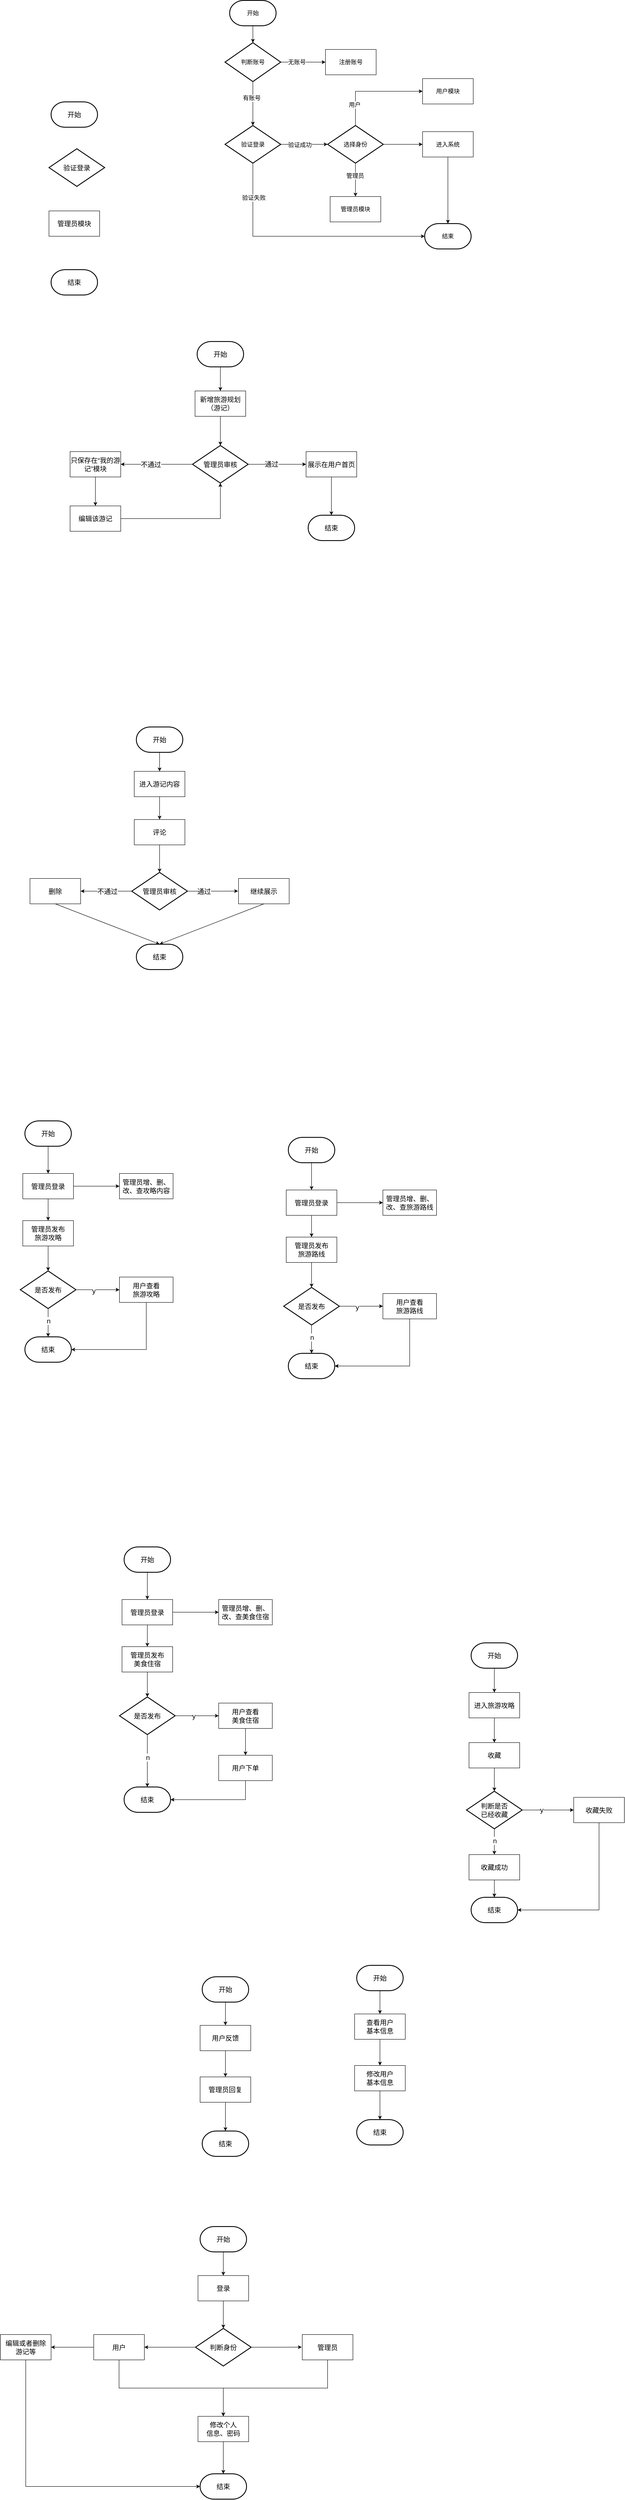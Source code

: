 <mxfile version="27.1.3">
  <diagram name="第 1 页" id="PrT7BkHWXvni8LmB-1uj">
    <mxGraphModel dx="1626" dy="671" grid="0" gridSize="10" guides="1" tooltips="1" connect="1" arrows="1" fold="1" page="0" pageScale="1" pageWidth="827" pageHeight="1169" math="0" shadow="0">
      <root>
        <mxCell id="0" />
        <mxCell id="1" parent="0" />
        <mxCell id="QJyIlnnYZrCKeBmYz0C4-7" value="" style="edgeStyle=orthogonalEdgeStyle;rounded=0;orthogonalLoop=1;jettySize=auto;html=1;" edge="1" parent="1" source="QJyIlnnYZrCKeBmYz0C4-4" target="QJyIlnnYZrCKeBmYz0C4-5">
          <mxGeometry relative="1" as="geometry" />
        </mxCell>
        <mxCell id="QJyIlnnYZrCKeBmYz0C4-4" value="&lt;font style=&quot;font-size: 14px;&quot;&gt;开始&lt;/font&gt;" style="strokeWidth=2;html=1;shape=mxgraph.flowchart.terminator;whiteSpace=wrap;" vertex="1" parent="1">
          <mxGeometry x="182" y="57" width="110" height="60" as="geometry" />
        </mxCell>
        <mxCell id="QJyIlnnYZrCKeBmYz0C4-8" value="" style="edgeStyle=orthogonalEdgeStyle;rounded=0;orthogonalLoop=1;jettySize=auto;html=1;" edge="1" parent="1" source="QJyIlnnYZrCKeBmYz0C4-5" target="QJyIlnnYZrCKeBmYz0C4-6">
          <mxGeometry relative="1" as="geometry" />
        </mxCell>
        <mxCell id="QJyIlnnYZrCKeBmYz0C4-30" value="&lt;font style=&quot;font-size: 14px;&quot;&gt;有账号&lt;/font&gt;" style="edgeLabel;html=1;align=center;verticalAlign=middle;resizable=0;points=[];" vertex="1" connectable="0" parent="QJyIlnnYZrCKeBmYz0C4-8">
          <mxGeometry x="-0.254" y="-3" relative="1" as="geometry">
            <mxPoint as="offset" />
          </mxGeometry>
        </mxCell>
        <mxCell id="QJyIlnnYZrCKeBmYz0C4-11" value="" style="edgeStyle=orthogonalEdgeStyle;rounded=0;orthogonalLoop=1;jettySize=auto;html=1;" edge="1" parent="1" source="QJyIlnnYZrCKeBmYz0C4-5" target="QJyIlnnYZrCKeBmYz0C4-10">
          <mxGeometry relative="1" as="geometry" />
        </mxCell>
        <mxCell id="QJyIlnnYZrCKeBmYz0C4-12" value="&lt;font style=&quot;font-size: 14px;&quot;&gt;无账号&lt;/font&gt;" style="edgeLabel;html=1;align=center;verticalAlign=middle;resizable=0;points=[];" vertex="1" connectable="0" parent="QJyIlnnYZrCKeBmYz0C4-11">
          <mxGeometry x="-0.286" relative="1" as="geometry">
            <mxPoint as="offset" />
          </mxGeometry>
        </mxCell>
        <mxCell id="QJyIlnnYZrCKeBmYz0C4-5" value="&lt;font style=&quot;font-size: 14px;&quot;&gt;判断账号&lt;/font&gt;" style="strokeWidth=2;html=1;shape=mxgraph.flowchart.decision;whiteSpace=wrap;" vertex="1" parent="1">
          <mxGeometry x="171" y="157" width="132" height="92" as="geometry" />
        </mxCell>
        <mxCell id="QJyIlnnYZrCKeBmYz0C4-14" value="" style="edgeStyle=orthogonalEdgeStyle;rounded=0;orthogonalLoop=1;jettySize=auto;html=1;" edge="1" parent="1" source="QJyIlnnYZrCKeBmYz0C4-6" target="QJyIlnnYZrCKeBmYz0C4-13">
          <mxGeometry relative="1" as="geometry" />
        </mxCell>
        <mxCell id="QJyIlnnYZrCKeBmYz0C4-25" value="&lt;font style=&quot;font-size: 14px;&quot;&gt;验证成功&lt;/font&gt;" style="edgeLabel;html=1;align=center;verticalAlign=middle;resizable=0;points=[];" vertex="1" connectable="0" parent="QJyIlnnYZrCKeBmYz0C4-14">
          <mxGeometry x="-0.196" y="-1" relative="1" as="geometry">
            <mxPoint as="offset" />
          </mxGeometry>
        </mxCell>
        <mxCell id="QJyIlnnYZrCKeBmYz0C4-6" value="&lt;span style=&quot;font-size: 14px;&quot;&gt;验证登录&lt;/span&gt;" style="strokeWidth=2;html=1;shape=mxgraph.flowchart.decision;whiteSpace=wrap;" vertex="1" parent="1">
          <mxGeometry x="171" y="353" width="132" height="89" as="geometry" />
        </mxCell>
        <mxCell id="QJyIlnnYZrCKeBmYz0C4-10" value="&lt;font style=&quot;font-size: 14px;&quot;&gt;注册账号&lt;/font&gt;" style="rounded=0;whiteSpace=wrap;html=1;" vertex="1" parent="1">
          <mxGeometry x="409" y="173" width="120" height="60" as="geometry" />
        </mxCell>
        <mxCell id="QJyIlnnYZrCKeBmYz0C4-18" value="" style="edgeStyle=orthogonalEdgeStyle;rounded=0;orthogonalLoop=1;jettySize=auto;html=1;" edge="1" parent="1" source="QJyIlnnYZrCKeBmYz0C4-13" target="QJyIlnnYZrCKeBmYz0C4-17">
          <mxGeometry relative="1" as="geometry" />
        </mxCell>
        <mxCell id="QJyIlnnYZrCKeBmYz0C4-29" value="&lt;font style=&quot;font-size: 14px;&quot;&gt;管理员&lt;/font&gt;" style="edgeLabel;html=1;align=center;verticalAlign=middle;resizable=0;points=[];" vertex="1" connectable="0" parent="QJyIlnnYZrCKeBmYz0C4-18">
          <mxGeometry x="-0.256" y="-1" relative="1" as="geometry">
            <mxPoint as="offset" />
          </mxGeometry>
        </mxCell>
        <mxCell id="QJyIlnnYZrCKeBmYz0C4-19" value="" style="edgeStyle=orthogonalEdgeStyle;rounded=0;orthogonalLoop=1;jettySize=auto;html=1;" edge="1" parent="1" source="QJyIlnnYZrCKeBmYz0C4-13" target="QJyIlnnYZrCKeBmYz0C4-16">
          <mxGeometry relative="1" as="geometry" />
        </mxCell>
        <mxCell id="QJyIlnnYZrCKeBmYz0C4-27" style="edgeStyle=orthogonalEdgeStyle;rounded=0;orthogonalLoop=1;jettySize=auto;html=1;exitX=0.5;exitY=0;exitDx=0;exitDy=0;exitPerimeter=0;entryX=0;entryY=0.5;entryDx=0;entryDy=0;" edge="1" parent="1" source="QJyIlnnYZrCKeBmYz0C4-13" target="QJyIlnnYZrCKeBmYz0C4-15">
          <mxGeometry relative="1" as="geometry" />
        </mxCell>
        <mxCell id="QJyIlnnYZrCKeBmYz0C4-28" value="&lt;font style=&quot;font-size: 14px;&quot;&gt;用户&lt;/font&gt;" style="edgeLabel;html=1;align=center;verticalAlign=middle;resizable=0;points=[];" vertex="1" connectable="0" parent="QJyIlnnYZrCKeBmYz0C4-27">
          <mxGeometry x="-0.59" y="2" relative="1" as="geometry">
            <mxPoint as="offset" />
          </mxGeometry>
        </mxCell>
        <mxCell id="QJyIlnnYZrCKeBmYz0C4-13" value="&lt;span style=&quot;font-size: 14px;&quot;&gt;选择身份&lt;/span&gt;" style="strokeWidth=2;html=1;shape=mxgraph.flowchart.decision;whiteSpace=wrap;" vertex="1" parent="1">
          <mxGeometry x="414" y="353" width="132" height="89" as="geometry" />
        </mxCell>
        <mxCell id="QJyIlnnYZrCKeBmYz0C4-15" value="&lt;font style=&quot;font-size: 14px;&quot;&gt;用户模块&lt;/font&gt;" style="rounded=0;whiteSpace=wrap;html=1;" vertex="1" parent="1">
          <mxGeometry x="639" y="242" width="120" height="60" as="geometry" />
        </mxCell>
        <mxCell id="QJyIlnnYZrCKeBmYz0C4-21" value="" style="edgeStyle=orthogonalEdgeStyle;rounded=0;orthogonalLoop=1;jettySize=auto;html=1;" edge="1" parent="1" source="QJyIlnnYZrCKeBmYz0C4-16" target="QJyIlnnYZrCKeBmYz0C4-20">
          <mxGeometry relative="1" as="geometry" />
        </mxCell>
        <mxCell id="QJyIlnnYZrCKeBmYz0C4-16" value="&lt;font style=&quot;font-size: 14px;&quot;&gt;进入系统&lt;/font&gt;" style="rounded=0;whiteSpace=wrap;html=1;" vertex="1" parent="1">
          <mxGeometry x="639" y="367.5" width="120" height="60" as="geometry" />
        </mxCell>
        <mxCell id="QJyIlnnYZrCKeBmYz0C4-17" value="&lt;font style=&quot;font-size: 14px;&quot;&gt;管理员模块&lt;/font&gt;" style="rounded=0;whiteSpace=wrap;html=1;" vertex="1" parent="1">
          <mxGeometry x="420" y="521" width="120" height="60" as="geometry" />
        </mxCell>
        <mxCell id="QJyIlnnYZrCKeBmYz0C4-20" value="&lt;font style=&quot;font-size: 14px;&quot;&gt;结束&lt;/font&gt;" style="strokeWidth=2;html=1;shape=mxgraph.flowchart.terminator;whiteSpace=wrap;" vertex="1" parent="1">
          <mxGeometry x="644" y="585" width="110" height="60" as="geometry" />
        </mxCell>
        <mxCell id="QJyIlnnYZrCKeBmYz0C4-23" style="edgeStyle=orthogonalEdgeStyle;rounded=0;orthogonalLoop=1;jettySize=auto;html=1;exitX=0.5;exitY=1;exitDx=0;exitDy=0;exitPerimeter=0;entryX=0;entryY=0.5;entryDx=0;entryDy=0;entryPerimeter=0;" edge="1" parent="1" source="QJyIlnnYZrCKeBmYz0C4-6" target="QJyIlnnYZrCKeBmYz0C4-20">
          <mxGeometry relative="1" as="geometry" />
        </mxCell>
        <mxCell id="QJyIlnnYZrCKeBmYz0C4-26" value="&lt;font style=&quot;font-size: 14px;&quot;&gt;验证失败&lt;/font&gt;" style="edgeLabel;html=1;align=center;verticalAlign=middle;resizable=0;points=[];" vertex="1" connectable="0" parent="QJyIlnnYZrCKeBmYz0C4-23">
          <mxGeometry x="-0.717" y="2" relative="1" as="geometry">
            <mxPoint as="offset" />
          </mxGeometry>
        </mxCell>
        <mxCell id="QJyIlnnYZrCKeBmYz0C4-31" value="&lt;font style=&quot;font-size: 16px;&quot;&gt;开始&lt;/font&gt;" style="strokeWidth=2;html=1;shape=mxgraph.flowchart.terminator;whiteSpace=wrap;" vertex="1" parent="1">
          <mxGeometry x="-241" y="297" width="110" height="60" as="geometry" />
        </mxCell>
        <mxCell id="QJyIlnnYZrCKeBmYz0C4-32" value="&lt;font style=&quot;font-size: 16px;&quot;&gt;验证登录&lt;/font&gt;" style="strokeWidth=2;html=1;shape=mxgraph.flowchart.decision;whiteSpace=wrap;" vertex="1" parent="1">
          <mxGeometry x="-246" y="408" width="132" height="89" as="geometry" />
        </mxCell>
        <mxCell id="QJyIlnnYZrCKeBmYz0C4-33" value="&lt;font style=&quot;font-size: 16px;&quot;&gt;管理员模块&lt;/font&gt;" style="rounded=0;whiteSpace=wrap;html=1;" vertex="1" parent="1">
          <mxGeometry x="-246" y="555" width="120" height="60" as="geometry" />
        </mxCell>
        <mxCell id="QJyIlnnYZrCKeBmYz0C4-34" value="&lt;font style=&quot;font-size: 16px;&quot;&gt;结束&lt;/font&gt;" style="strokeWidth=2;html=1;shape=mxgraph.flowchart.terminator;whiteSpace=wrap;" vertex="1" parent="1">
          <mxGeometry x="-241" y="694" width="110" height="60" as="geometry" />
        </mxCell>
        <mxCell id="QJyIlnnYZrCKeBmYz0C4-40" value="" style="edgeStyle=orthogonalEdgeStyle;rounded=0;orthogonalLoop=1;jettySize=auto;html=1;" edge="1" parent="1" source="QJyIlnnYZrCKeBmYz0C4-35" target="QJyIlnnYZrCKeBmYz0C4-36">
          <mxGeometry relative="1" as="geometry" />
        </mxCell>
        <mxCell id="QJyIlnnYZrCKeBmYz0C4-35" value="&lt;font style=&quot;font-size: 16px;&quot;&gt;开始&lt;/font&gt;" style="strokeWidth=2;html=1;shape=mxgraph.flowchart.terminator;whiteSpace=wrap;" vertex="1" parent="1">
          <mxGeometry x="105" y="864" width="110" height="60" as="geometry" />
        </mxCell>
        <mxCell id="QJyIlnnYZrCKeBmYz0C4-41" value="" style="edgeStyle=orthogonalEdgeStyle;rounded=0;orthogonalLoop=1;jettySize=auto;html=1;" edge="1" parent="1" source="QJyIlnnYZrCKeBmYz0C4-36" target="QJyIlnnYZrCKeBmYz0C4-37">
          <mxGeometry relative="1" as="geometry" />
        </mxCell>
        <mxCell id="QJyIlnnYZrCKeBmYz0C4-36" value="&lt;font style=&quot;font-size: 16px;&quot;&gt;新增旅游规划&lt;/font&gt;&lt;div&gt;&lt;font style=&quot;font-size: 16px;&quot;&gt;（游记）&lt;/font&gt;&lt;/div&gt;" style="rounded=0;whiteSpace=wrap;html=1;" vertex="1" parent="1">
          <mxGeometry x="100" y="981" width="120" height="60" as="geometry" />
        </mxCell>
        <mxCell id="QJyIlnnYZrCKeBmYz0C4-42" style="edgeStyle=orthogonalEdgeStyle;rounded=0;orthogonalLoop=1;jettySize=auto;html=1;exitX=1;exitY=0.5;exitDx=0;exitDy=0;exitPerimeter=0;entryX=0;entryY=0.5;entryDx=0;entryDy=0;" edge="1" parent="1" source="QJyIlnnYZrCKeBmYz0C4-37" target="QJyIlnnYZrCKeBmYz0C4-39">
          <mxGeometry relative="1" as="geometry" />
        </mxCell>
        <mxCell id="QJyIlnnYZrCKeBmYz0C4-46" value="&lt;font style=&quot;font-size: 16px;&quot;&gt;通过&lt;/font&gt;" style="edgeLabel;html=1;align=center;verticalAlign=middle;resizable=0;points=[];" vertex="1" connectable="0" parent="QJyIlnnYZrCKeBmYz0C4-42">
          <mxGeometry x="-0.358" y="2" relative="1" as="geometry">
            <mxPoint x="11" y="1" as="offset" />
          </mxGeometry>
        </mxCell>
        <mxCell id="QJyIlnnYZrCKeBmYz0C4-43" style="edgeStyle=orthogonalEdgeStyle;rounded=0;orthogonalLoop=1;jettySize=auto;html=1;exitX=0;exitY=0.5;exitDx=0;exitDy=0;exitPerimeter=0;entryX=1;entryY=0.5;entryDx=0;entryDy=0;" edge="1" parent="1" source="QJyIlnnYZrCKeBmYz0C4-37" target="QJyIlnnYZrCKeBmYz0C4-38">
          <mxGeometry relative="1" as="geometry" />
        </mxCell>
        <mxCell id="QJyIlnnYZrCKeBmYz0C4-45" value="&lt;font style=&quot;font-size: 16px;&quot;&gt;不通过&lt;/font&gt;" style="edgeLabel;html=1;align=center;verticalAlign=middle;resizable=0;points=[];" vertex="1" connectable="0" parent="QJyIlnnYZrCKeBmYz0C4-43">
          <mxGeometry x="0.168" relative="1" as="geometry">
            <mxPoint as="offset" />
          </mxGeometry>
        </mxCell>
        <mxCell id="QJyIlnnYZrCKeBmYz0C4-37" value="&lt;font style=&quot;font-size: 16px;&quot;&gt;管理员审核&lt;/font&gt;" style="strokeWidth=2;html=1;shape=mxgraph.flowchart.decision;whiteSpace=wrap;" vertex="1" parent="1">
          <mxGeometry x="94" y="1110" width="132" height="89" as="geometry" />
        </mxCell>
        <mxCell id="QJyIlnnYZrCKeBmYz0C4-48" value="" style="edgeStyle=orthogonalEdgeStyle;rounded=0;orthogonalLoop=1;jettySize=auto;html=1;" edge="1" parent="1" source="QJyIlnnYZrCKeBmYz0C4-38" target="QJyIlnnYZrCKeBmYz0C4-47">
          <mxGeometry relative="1" as="geometry" />
        </mxCell>
        <mxCell id="QJyIlnnYZrCKeBmYz0C4-38" value="&lt;font style=&quot;font-size: 16px;&quot;&gt;只保存在“我的游记”模块&lt;/font&gt;" style="rounded=0;whiteSpace=wrap;html=1;" vertex="1" parent="1">
          <mxGeometry x="-196" y="1124.5" width="120" height="60" as="geometry" />
        </mxCell>
        <mxCell id="QJyIlnnYZrCKeBmYz0C4-50" value="" style="edgeStyle=orthogonalEdgeStyle;rounded=0;orthogonalLoop=1;jettySize=auto;html=1;" edge="1" parent="1" source="QJyIlnnYZrCKeBmYz0C4-39" target="QJyIlnnYZrCKeBmYz0C4-49">
          <mxGeometry relative="1" as="geometry" />
        </mxCell>
        <mxCell id="QJyIlnnYZrCKeBmYz0C4-39" value="&lt;font style=&quot;font-size: 16px; font-weight: normal;&quot;&gt;展示在用户首页&lt;/font&gt;" style="rounded=0;whiteSpace=wrap;html=1;fontStyle=1" vertex="1" parent="1">
          <mxGeometry x="363" y="1124.5" width="120" height="60" as="geometry" />
        </mxCell>
        <mxCell id="QJyIlnnYZrCKeBmYz0C4-47" value="&lt;font style=&quot;font-size: 16px;&quot;&gt;编辑该游记&lt;/font&gt;" style="rounded=0;whiteSpace=wrap;html=1;" vertex="1" parent="1">
          <mxGeometry x="-196" y="1253" width="120" height="60" as="geometry" />
        </mxCell>
        <mxCell id="QJyIlnnYZrCKeBmYz0C4-49" value="&lt;font style=&quot;font-size: 16px;&quot;&gt;结束&lt;/font&gt;" style="strokeWidth=2;html=1;shape=mxgraph.flowchart.terminator;whiteSpace=wrap;" vertex="1" parent="1">
          <mxGeometry x="368" y="1275" width="110" height="60" as="geometry" />
        </mxCell>
        <mxCell id="QJyIlnnYZrCKeBmYz0C4-51" style="edgeStyle=orthogonalEdgeStyle;rounded=0;orthogonalLoop=1;jettySize=auto;html=1;exitX=1;exitY=0.5;exitDx=0;exitDy=0;entryX=0.5;entryY=1;entryDx=0;entryDy=0;entryPerimeter=0;" edge="1" parent="1" source="QJyIlnnYZrCKeBmYz0C4-47" target="QJyIlnnYZrCKeBmYz0C4-37">
          <mxGeometry relative="1" as="geometry" />
        </mxCell>
        <mxCell id="QJyIlnnYZrCKeBmYz0C4-58" value="" style="edgeStyle=orthogonalEdgeStyle;rounded=0;orthogonalLoop=1;jettySize=auto;html=1;" edge="1" parent="1" source="QJyIlnnYZrCKeBmYz0C4-52" target="QJyIlnnYZrCKeBmYz0C4-54">
          <mxGeometry relative="1" as="geometry" />
        </mxCell>
        <mxCell id="QJyIlnnYZrCKeBmYz0C4-52" value="&lt;font style=&quot;font-size: 16px;&quot;&gt;开始&lt;/font&gt;" style="strokeWidth=2;html=1;shape=mxgraph.flowchart.terminator;whiteSpace=wrap;" vertex="1" parent="1">
          <mxGeometry x="-39" y="1776" width="110" height="60" as="geometry" />
        </mxCell>
        <mxCell id="QJyIlnnYZrCKeBmYz0C4-61" style="edgeStyle=orthogonalEdgeStyle;rounded=0;orthogonalLoop=1;jettySize=auto;html=1;exitX=0;exitY=0.5;exitDx=0;exitDy=0;exitPerimeter=0;entryX=1;entryY=0.5;entryDx=0;entryDy=0;" edge="1" parent="1" source="QJyIlnnYZrCKeBmYz0C4-53" target="QJyIlnnYZrCKeBmYz0C4-60">
          <mxGeometry relative="1" as="geometry">
            <mxPoint x="-174.706" y="2164.294" as="targetPoint" />
          </mxGeometry>
        </mxCell>
        <mxCell id="QJyIlnnYZrCKeBmYz0C4-65" value="&lt;font style=&quot;font-size: 16px;&quot;&gt;不通过&lt;/font&gt;" style="edgeLabel;html=1;align=center;verticalAlign=middle;resizable=0;points=[];" vertex="1" connectable="0" parent="QJyIlnnYZrCKeBmYz0C4-61">
          <mxGeometry x="0.202" relative="1" as="geometry">
            <mxPoint x="14" as="offset" />
          </mxGeometry>
        </mxCell>
        <mxCell id="QJyIlnnYZrCKeBmYz0C4-64" style="edgeStyle=orthogonalEdgeStyle;rounded=0;orthogonalLoop=1;jettySize=auto;html=1;exitX=1;exitY=0.5;exitDx=0;exitDy=0;exitPerimeter=0;" edge="1" parent="1" source="QJyIlnnYZrCKeBmYz0C4-53">
          <mxGeometry relative="1" as="geometry">
            <mxPoint x="201.765" y="2164.294" as="targetPoint" />
          </mxGeometry>
        </mxCell>
        <mxCell id="QJyIlnnYZrCKeBmYz0C4-66" value="&lt;font style=&quot;font-size: 16px;&quot;&gt;通过&lt;/font&gt;" style="edgeLabel;html=1;align=center;verticalAlign=middle;resizable=0;points=[];" vertex="1" connectable="0" parent="QJyIlnnYZrCKeBmYz0C4-64">
          <mxGeometry x="-0.353" relative="1" as="geometry">
            <mxPoint as="offset" />
          </mxGeometry>
        </mxCell>
        <mxCell id="QJyIlnnYZrCKeBmYz0C4-53" value="&lt;font style=&quot;font-size: 16px;&quot;&gt;管理员审核&lt;/font&gt;" style="strokeWidth=2;html=1;shape=mxgraph.flowchart.decision;whiteSpace=wrap;" vertex="1" parent="1">
          <mxGeometry x="-50" y="2120" width="132" height="89" as="geometry" />
        </mxCell>
        <mxCell id="QJyIlnnYZrCKeBmYz0C4-57" value="" style="edgeStyle=orthogonalEdgeStyle;rounded=0;orthogonalLoop=1;jettySize=auto;html=1;" edge="1" parent="1" source="QJyIlnnYZrCKeBmYz0C4-54" target="QJyIlnnYZrCKeBmYz0C4-56">
          <mxGeometry relative="1" as="geometry" />
        </mxCell>
        <mxCell id="QJyIlnnYZrCKeBmYz0C4-54" value="&lt;font style=&quot;font-size: 16px;&quot;&gt;进入游记内容&lt;/font&gt;" style="rounded=0;whiteSpace=wrap;html=1;" vertex="1" parent="1">
          <mxGeometry x="-44" y="1881" width="120" height="60" as="geometry" />
        </mxCell>
        <mxCell id="QJyIlnnYZrCKeBmYz0C4-55" value="&lt;font style=&quot;font-size: 16px;&quot;&gt;结束&lt;/font&gt;" style="strokeWidth=2;html=1;shape=mxgraph.flowchart.terminator;whiteSpace=wrap;" vertex="1" parent="1">
          <mxGeometry x="-39" y="2290" width="110" height="60" as="geometry" />
        </mxCell>
        <mxCell id="QJyIlnnYZrCKeBmYz0C4-59" value="" style="edgeStyle=orthogonalEdgeStyle;rounded=0;orthogonalLoop=1;jettySize=auto;html=1;" edge="1" parent="1" source="QJyIlnnYZrCKeBmYz0C4-56" target="QJyIlnnYZrCKeBmYz0C4-53">
          <mxGeometry relative="1" as="geometry" />
        </mxCell>
        <mxCell id="QJyIlnnYZrCKeBmYz0C4-56" value="&lt;font style=&quot;font-size: 16px;&quot;&gt;评论&lt;/font&gt;" style="whiteSpace=wrap;html=1;rounded=0;" vertex="1" parent="1">
          <mxGeometry x="-44" y="1995" width="120" height="60" as="geometry" />
        </mxCell>
        <mxCell id="QJyIlnnYZrCKeBmYz0C4-60" value="&lt;font style=&quot;font-size: 16px;&quot;&gt;删除&lt;/font&gt;" style="whiteSpace=wrap;html=1;rounded=0;" vertex="1" parent="1">
          <mxGeometry x="-291" y="2134.5" width="120" height="60" as="geometry" />
        </mxCell>
        <mxCell id="QJyIlnnYZrCKeBmYz0C4-63" value="&lt;span style=&quot;font-size: 16px;&quot;&gt;继续展示&lt;/span&gt;" style="whiteSpace=wrap;html=1;rounded=0;" vertex="1" parent="1">
          <mxGeometry x="203" y="2134.5" width="120" height="60" as="geometry" />
        </mxCell>
        <mxCell id="QJyIlnnYZrCKeBmYz0C4-76" style="rounded=0;orthogonalLoop=1;jettySize=auto;html=1;exitX=0.5;exitY=1;exitDx=0;exitDy=0;entryX=0.5;entryY=0;entryDx=0;entryDy=0;entryPerimeter=0;" edge="1" parent="1" source="QJyIlnnYZrCKeBmYz0C4-63" target="QJyIlnnYZrCKeBmYz0C4-55">
          <mxGeometry relative="1" as="geometry" />
        </mxCell>
        <mxCell id="QJyIlnnYZrCKeBmYz0C4-77" style="rounded=0;orthogonalLoop=1;jettySize=auto;html=1;exitX=0.5;exitY=1;exitDx=0;exitDy=0;entryX=0.5;entryY=0;entryDx=0;entryDy=0;entryPerimeter=0;" edge="1" parent="1" source="QJyIlnnYZrCKeBmYz0C4-60" target="QJyIlnnYZrCKeBmYz0C4-55">
          <mxGeometry relative="1" as="geometry" />
        </mxCell>
        <mxCell id="QJyIlnnYZrCKeBmYz0C4-85" value="" style="edgeStyle=orthogonalEdgeStyle;rounded=0;orthogonalLoop=1;jettySize=auto;html=1;" edge="1" parent="1" source="QJyIlnnYZrCKeBmYz0C4-78" target="QJyIlnnYZrCKeBmYz0C4-80">
          <mxGeometry relative="1" as="geometry" />
        </mxCell>
        <mxCell id="QJyIlnnYZrCKeBmYz0C4-78" value="&lt;font style=&quot;font-size: 16px;&quot;&gt;开始&lt;/font&gt;" style="strokeWidth=2;html=1;shape=mxgraph.flowchart.terminator;whiteSpace=wrap;" vertex="1" parent="1">
          <mxGeometry x="-303" y="2708" width="110" height="60" as="geometry" />
        </mxCell>
        <mxCell id="QJyIlnnYZrCKeBmYz0C4-88" value="" style="edgeStyle=orthogonalEdgeStyle;rounded=0;orthogonalLoop=1;jettySize=auto;html=1;" edge="1" parent="1" source="QJyIlnnYZrCKeBmYz0C4-79" target="QJyIlnnYZrCKeBmYz0C4-81">
          <mxGeometry relative="1" as="geometry" />
        </mxCell>
        <mxCell id="QJyIlnnYZrCKeBmYz0C4-93" value="&lt;font style=&quot;font-size: 16px;&quot;&gt;n&lt;/font&gt;" style="edgeLabel;html=1;align=center;verticalAlign=middle;resizable=0;points=[];" vertex="1" connectable="0" parent="QJyIlnnYZrCKeBmYz0C4-88">
          <mxGeometry x="-0.127" y="1" relative="1" as="geometry">
            <mxPoint as="offset" />
          </mxGeometry>
        </mxCell>
        <mxCell id="QJyIlnnYZrCKeBmYz0C4-90" value="" style="edgeStyle=orthogonalEdgeStyle;rounded=0;orthogonalLoop=1;jettySize=auto;html=1;" edge="1" parent="1" source="QJyIlnnYZrCKeBmYz0C4-79" target="QJyIlnnYZrCKeBmYz0C4-89">
          <mxGeometry relative="1" as="geometry" />
        </mxCell>
        <mxCell id="QJyIlnnYZrCKeBmYz0C4-92" value="&lt;font style=&quot;font-size: 16px;&quot;&gt;y&lt;/font&gt;" style="edgeLabel;html=1;align=center;verticalAlign=middle;resizable=0;points=[];" vertex="1" connectable="0" parent="QJyIlnnYZrCKeBmYz0C4-90">
          <mxGeometry x="-0.191" y="-2" relative="1" as="geometry">
            <mxPoint as="offset" />
          </mxGeometry>
        </mxCell>
        <mxCell id="QJyIlnnYZrCKeBmYz0C4-79" value="&lt;font style=&quot;font-size: 16px;&quot;&gt;是否发布&lt;/font&gt;" style="strokeWidth=2;html=1;shape=mxgraph.flowchart.decision;whiteSpace=wrap;" vertex="1" parent="1">
          <mxGeometry x="-314" y="3063" width="132" height="89" as="geometry" />
        </mxCell>
        <mxCell id="QJyIlnnYZrCKeBmYz0C4-84" value="" style="edgeStyle=orthogonalEdgeStyle;rounded=0;orthogonalLoop=1;jettySize=auto;html=1;" edge="1" parent="1" source="QJyIlnnYZrCKeBmYz0C4-80" target="QJyIlnnYZrCKeBmYz0C4-83">
          <mxGeometry relative="1" as="geometry" />
        </mxCell>
        <mxCell id="QJyIlnnYZrCKeBmYz0C4-86" value="" style="edgeStyle=orthogonalEdgeStyle;rounded=0;orthogonalLoop=1;jettySize=auto;html=1;" edge="1" parent="1" source="QJyIlnnYZrCKeBmYz0C4-80" target="QJyIlnnYZrCKeBmYz0C4-82">
          <mxGeometry relative="1" as="geometry" />
        </mxCell>
        <mxCell id="QJyIlnnYZrCKeBmYz0C4-80" value="&lt;font style=&quot;font-size: 16px;&quot;&gt;管理员登录&lt;/font&gt;" style="rounded=0;whiteSpace=wrap;html=1;" vertex="1" parent="1">
          <mxGeometry x="-308" y="2832.5" width="120" height="60" as="geometry" />
        </mxCell>
        <mxCell id="QJyIlnnYZrCKeBmYz0C4-81" value="&lt;font style=&quot;font-size: 16px;&quot;&gt;结束&lt;/font&gt;" style="strokeWidth=2;html=1;shape=mxgraph.flowchart.terminator;whiteSpace=wrap;" vertex="1" parent="1">
          <mxGeometry x="-303" y="3219" width="110" height="60" as="geometry" />
        </mxCell>
        <mxCell id="QJyIlnnYZrCKeBmYz0C4-87" value="" style="edgeStyle=orthogonalEdgeStyle;rounded=0;orthogonalLoop=1;jettySize=auto;html=1;" edge="1" parent="1" source="QJyIlnnYZrCKeBmYz0C4-82" target="QJyIlnnYZrCKeBmYz0C4-79">
          <mxGeometry relative="1" as="geometry" />
        </mxCell>
        <mxCell id="QJyIlnnYZrCKeBmYz0C4-82" value="&lt;font style=&quot;font-size: 16px;&quot;&gt;管理员发布&lt;/font&gt;&lt;div&gt;&lt;font style=&quot;font-size: 16px;&quot;&gt;旅游攻略&lt;/font&gt;&lt;/div&gt;" style="rounded=0;whiteSpace=wrap;html=1;" vertex="1" parent="1">
          <mxGeometry x="-308" y="2944" width="120" height="60" as="geometry" />
        </mxCell>
        <mxCell id="QJyIlnnYZrCKeBmYz0C4-83" value="&lt;font style=&quot;font-size: 16px;&quot;&gt;管理员增、删、改、查&lt;/font&gt;&lt;span style=&quot;font-size: 16px; background-color: transparent;&quot;&gt;攻略内容&lt;/span&gt;" style="whiteSpace=wrap;html=1;rounded=0;" vertex="1" parent="1">
          <mxGeometry x="-79" y="2832.5" width="127" height="60" as="geometry" />
        </mxCell>
        <mxCell id="QJyIlnnYZrCKeBmYz0C4-89" value="&lt;span style=&quot;font-size: 16px;&quot;&gt;用户查看&lt;/span&gt;&lt;div&gt;&lt;span style=&quot;font-size: 16px;&quot;&gt;旅游攻略&lt;/span&gt;&lt;/div&gt;" style="whiteSpace=wrap;html=1;rounded=0;" vertex="1" parent="1">
          <mxGeometry x="-79" y="3077.5" width="127" height="60" as="geometry" />
        </mxCell>
        <mxCell id="QJyIlnnYZrCKeBmYz0C4-91" style="edgeStyle=orthogonalEdgeStyle;rounded=0;orthogonalLoop=1;jettySize=auto;html=1;exitX=0.5;exitY=1;exitDx=0;exitDy=0;entryX=1;entryY=0.5;entryDx=0;entryDy=0;entryPerimeter=0;" edge="1" parent="1" source="QJyIlnnYZrCKeBmYz0C4-89" target="QJyIlnnYZrCKeBmYz0C4-81">
          <mxGeometry relative="1" as="geometry" />
        </mxCell>
        <mxCell id="QJyIlnnYZrCKeBmYz0C4-94" value="" style="edgeStyle=orthogonalEdgeStyle;rounded=0;orthogonalLoop=1;jettySize=auto;html=1;" edge="1" parent="1" source="QJyIlnnYZrCKeBmYz0C4-95" target="QJyIlnnYZrCKeBmYz0C4-103">
          <mxGeometry relative="1" as="geometry" />
        </mxCell>
        <mxCell id="QJyIlnnYZrCKeBmYz0C4-95" value="&lt;font style=&quot;font-size: 16px;&quot;&gt;开始&lt;/font&gt;" style="strokeWidth=2;html=1;shape=mxgraph.flowchart.terminator;whiteSpace=wrap;" vertex="1" parent="1">
          <mxGeometry x="-68" y="3716" width="110" height="60" as="geometry" />
        </mxCell>
        <mxCell id="QJyIlnnYZrCKeBmYz0C4-96" value="" style="edgeStyle=orthogonalEdgeStyle;rounded=0;orthogonalLoop=1;jettySize=auto;html=1;" edge="1" parent="1" source="QJyIlnnYZrCKeBmYz0C4-100" target="QJyIlnnYZrCKeBmYz0C4-104">
          <mxGeometry relative="1" as="geometry" />
        </mxCell>
        <mxCell id="QJyIlnnYZrCKeBmYz0C4-97" value="&lt;font style=&quot;font-size: 16px;&quot;&gt;n&lt;/font&gt;" style="edgeLabel;html=1;align=center;verticalAlign=middle;resizable=0;points=[];" vertex="1" connectable="0" parent="QJyIlnnYZrCKeBmYz0C4-96">
          <mxGeometry x="-0.127" y="1" relative="1" as="geometry">
            <mxPoint as="offset" />
          </mxGeometry>
        </mxCell>
        <mxCell id="QJyIlnnYZrCKeBmYz0C4-98" value="" style="edgeStyle=orthogonalEdgeStyle;rounded=0;orthogonalLoop=1;jettySize=auto;html=1;" edge="1" parent="1" source="QJyIlnnYZrCKeBmYz0C4-100" target="QJyIlnnYZrCKeBmYz0C4-108">
          <mxGeometry relative="1" as="geometry" />
        </mxCell>
        <mxCell id="QJyIlnnYZrCKeBmYz0C4-99" value="&lt;font style=&quot;font-size: 16px;&quot;&gt;y&lt;/font&gt;" style="edgeLabel;html=1;align=center;verticalAlign=middle;resizable=0;points=[];" vertex="1" connectable="0" parent="QJyIlnnYZrCKeBmYz0C4-98">
          <mxGeometry x="-0.191" y="-2" relative="1" as="geometry">
            <mxPoint x="2" y="-2" as="offset" />
          </mxGeometry>
        </mxCell>
        <mxCell id="QJyIlnnYZrCKeBmYz0C4-100" value="&lt;font style=&quot;font-size: 16px;&quot;&gt;是否发布&lt;/font&gt;" style="strokeWidth=2;html=1;shape=mxgraph.flowchart.decision;whiteSpace=wrap;" vertex="1" parent="1">
          <mxGeometry x="-79" y="4071" width="132" height="89" as="geometry" />
        </mxCell>
        <mxCell id="QJyIlnnYZrCKeBmYz0C4-101" value="" style="edgeStyle=orthogonalEdgeStyle;rounded=0;orthogonalLoop=1;jettySize=auto;html=1;" edge="1" parent="1" source="QJyIlnnYZrCKeBmYz0C4-103" target="QJyIlnnYZrCKeBmYz0C4-107">
          <mxGeometry relative="1" as="geometry" />
        </mxCell>
        <mxCell id="QJyIlnnYZrCKeBmYz0C4-102" value="" style="edgeStyle=orthogonalEdgeStyle;rounded=0;orthogonalLoop=1;jettySize=auto;html=1;" edge="1" parent="1" source="QJyIlnnYZrCKeBmYz0C4-103" target="QJyIlnnYZrCKeBmYz0C4-106">
          <mxGeometry relative="1" as="geometry" />
        </mxCell>
        <mxCell id="QJyIlnnYZrCKeBmYz0C4-103" value="&lt;font style=&quot;font-size: 16px;&quot;&gt;管理员登录&lt;/font&gt;" style="rounded=0;whiteSpace=wrap;html=1;" vertex="1" parent="1">
          <mxGeometry x="-73" y="3840.5" width="120" height="60" as="geometry" />
        </mxCell>
        <mxCell id="QJyIlnnYZrCKeBmYz0C4-104" value="&lt;font style=&quot;font-size: 16px;&quot;&gt;结束&lt;/font&gt;" style="strokeWidth=2;html=1;shape=mxgraph.flowchart.terminator;whiteSpace=wrap;" vertex="1" parent="1">
          <mxGeometry x="-68" y="4284" width="110" height="60" as="geometry" />
        </mxCell>
        <mxCell id="QJyIlnnYZrCKeBmYz0C4-105" value="" style="edgeStyle=orthogonalEdgeStyle;rounded=0;orthogonalLoop=1;jettySize=auto;html=1;" edge="1" parent="1" source="QJyIlnnYZrCKeBmYz0C4-106" target="QJyIlnnYZrCKeBmYz0C4-100">
          <mxGeometry relative="1" as="geometry" />
        </mxCell>
        <mxCell id="QJyIlnnYZrCKeBmYz0C4-106" value="&lt;font style=&quot;font-size: 16px;&quot;&gt;管理员发布&lt;/font&gt;&lt;div&gt;&lt;span style=&quot;font-size: 16px;&quot;&gt;美食住宿&lt;/span&gt;&lt;/div&gt;" style="rounded=0;whiteSpace=wrap;html=1;" vertex="1" parent="1">
          <mxGeometry x="-73" y="3952" width="120" height="60" as="geometry" />
        </mxCell>
        <mxCell id="QJyIlnnYZrCKeBmYz0C4-107" value="&lt;font style=&quot;font-size: 16px;&quot;&gt;管理员增、删、改、查&lt;/font&gt;&lt;span style=&quot;font-size: 16px; background-color: transparent;&quot;&gt;美食住宿&lt;/span&gt;" style="whiteSpace=wrap;html=1;rounded=0;" vertex="1" parent="1">
          <mxGeometry x="156" y="3840.5" width="127" height="60" as="geometry" />
        </mxCell>
        <mxCell id="QJyIlnnYZrCKeBmYz0C4-111" value="" style="edgeStyle=orthogonalEdgeStyle;rounded=0;orthogonalLoop=1;jettySize=auto;html=1;" edge="1" parent="1" source="QJyIlnnYZrCKeBmYz0C4-108" target="QJyIlnnYZrCKeBmYz0C4-110">
          <mxGeometry relative="1" as="geometry" />
        </mxCell>
        <mxCell id="QJyIlnnYZrCKeBmYz0C4-108" value="&lt;span style=&quot;font-size: 16px;&quot;&gt;用户查看&lt;/span&gt;&lt;div&gt;&lt;span style=&quot;font-size: 16px;&quot;&gt;美食住宿&lt;/span&gt;&lt;/div&gt;" style="whiteSpace=wrap;html=1;rounded=0;" vertex="1" parent="1">
          <mxGeometry x="156" y="4085.5" width="127" height="60" as="geometry" />
        </mxCell>
        <mxCell id="QJyIlnnYZrCKeBmYz0C4-110" value="&lt;span style=&quot;font-size: 16px;&quot;&gt;用户下单&lt;/span&gt;" style="whiteSpace=wrap;html=1;rounded=0;" vertex="1" parent="1">
          <mxGeometry x="156" y="4209" width="127" height="60" as="geometry" />
        </mxCell>
        <mxCell id="QJyIlnnYZrCKeBmYz0C4-112" style="edgeStyle=orthogonalEdgeStyle;rounded=0;orthogonalLoop=1;jettySize=auto;html=1;exitX=0.5;exitY=1;exitDx=0;exitDy=0;entryX=1;entryY=0.5;entryDx=0;entryDy=0;entryPerimeter=0;" edge="1" parent="1" source="QJyIlnnYZrCKeBmYz0C4-110" target="QJyIlnnYZrCKeBmYz0C4-104">
          <mxGeometry relative="1" as="geometry" />
        </mxCell>
        <mxCell id="QJyIlnnYZrCKeBmYz0C4-118" value="" style="edgeStyle=orthogonalEdgeStyle;rounded=0;orthogonalLoop=1;jettySize=auto;html=1;" edge="1" parent="1" source="QJyIlnnYZrCKeBmYz0C4-113" target="QJyIlnnYZrCKeBmYz0C4-115">
          <mxGeometry relative="1" as="geometry" />
        </mxCell>
        <mxCell id="QJyIlnnYZrCKeBmYz0C4-113" value="&lt;font style=&quot;font-size: 16px;&quot;&gt;开始&lt;/font&gt;" style="strokeWidth=2;html=1;shape=mxgraph.flowchart.terminator;whiteSpace=wrap;" vertex="1" parent="1">
          <mxGeometry x="117" y="4733" width="110" height="60" as="geometry" />
        </mxCell>
        <mxCell id="QJyIlnnYZrCKeBmYz0C4-119" value="" style="edgeStyle=orthogonalEdgeStyle;rounded=0;orthogonalLoop=1;jettySize=auto;html=1;" edge="1" parent="1" source="QJyIlnnYZrCKeBmYz0C4-115" target="QJyIlnnYZrCKeBmYz0C4-117">
          <mxGeometry relative="1" as="geometry" />
        </mxCell>
        <mxCell id="QJyIlnnYZrCKeBmYz0C4-115" value="&lt;font style=&quot;font-size: 16px;&quot;&gt;用户反馈&lt;/font&gt;" style="rounded=0;whiteSpace=wrap;html=1;" vertex="1" parent="1">
          <mxGeometry x="112" y="4848" width="120" height="60" as="geometry" />
        </mxCell>
        <mxCell id="QJyIlnnYZrCKeBmYz0C4-116" value="&lt;font style=&quot;font-size: 16px;&quot;&gt;结束&lt;/font&gt;" style="strokeWidth=2;html=1;shape=mxgraph.flowchart.terminator;whiteSpace=wrap;" vertex="1" parent="1">
          <mxGeometry x="117" y="5098" width="110" height="60" as="geometry" />
        </mxCell>
        <mxCell id="QJyIlnnYZrCKeBmYz0C4-120" value="" style="edgeStyle=orthogonalEdgeStyle;rounded=0;orthogonalLoop=1;jettySize=auto;html=1;" edge="1" parent="1" source="QJyIlnnYZrCKeBmYz0C4-117" target="QJyIlnnYZrCKeBmYz0C4-116">
          <mxGeometry relative="1" as="geometry" />
        </mxCell>
        <mxCell id="QJyIlnnYZrCKeBmYz0C4-117" value="&lt;font style=&quot;font-size: 16px;&quot;&gt;管理员回复&lt;/font&gt;" style="rounded=0;whiteSpace=wrap;html=1;" vertex="1" parent="1">
          <mxGeometry x="112" y="4970" width="120" height="60" as="geometry" />
        </mxCell>
        <mxCell id="QJyIlnnYZrCKeBmYz0C4-128" value="" style="edgeStyle=orthogonalEdgeStyle;rounded=0;orthogonalLoop=1;jettySize=auto;html=1;" edge="1" parent="1" source="QJyIlnnYZrCKeBmYz0C4-121" target="QJyIlnnYZrCKeBmYz0C4-125">
          <mxGeometry relative="1" as="geometry" />
        </mxCell>
        <mxCell id="QJyIlnnYZrCKeBmYz0C4-121" value="&lt;font style=&quot;font-size: 16px;&quot;&gt;开始&lt;/font&gt;" style="strokeWidth=2;html=1;shape=mxgraph.flowchart.terminator;whiteSpace=wrap;" vertex="1" parent="1">
          <mxGeometry x="754" y="3943" width="110" height="60" as="geometry" />
        </mxCell>
        <mxCell id="QJyIlnnYZrCKeBmYz0C4-131" value="" style="edgeStyle=orthogonalEdgeStyle;rounded=0;orthogonalLoop=1;jettySize=auto;html=1;fontSize=16;" edge="1" parent="1" source="QJyIlnnYZrCKeBmYz0C4-122" target="QJyIlnnYZrCKeBmYz0C4-126">
          <mxGeometry relative="1" as="geometry" />
        </mxCell>
        <mxCell id="QJyIlnnYZrCKeBmYz0C4-132" value="n" style="edgeLabel;html=1;align=center;verticalAlign=middle;resizable=0;points=[];fontSize=16;" vertex="1" connectable="0" parent="QJyIlnnYZrCKeBmYz0C4-131">
          <mxGeometry x="-0.101" y="1" relative="1" as="geometry">
            <mxPoint as="offset" />
          </mxGeometry>
        </mxCell>
        <mxCell id="QJyIlnnYZrCKeBmYz0C4-134" style="edgeStyle=orthogonalEdgeStyle;rounded=0;orthogonalLoop=1;jettySize=auto;html=1;exitX=1;exitY=0.5;exitDx=0;exitDy=0;exitPerimeter=0;" edge="1" parent="1" source="QJyIlnnYZrCKeBmYz0C4-122" target="QJyIlnnYZrCKeBmYz0C4-127">
          <mxGeometry relative="1" as="geometry" />
        </mxCell>
        <mxCell id="QJyIlnnYZrCKeBmYz0C4-135" value="&lt;font style=&quot;font-size: 16px;&quot;&gt;y&lt;/font&gt;" style="edgeLabel;html=1;align=center;verticalAlign=middle;resizable=0;points=[];" vertex="1" connectable="0" parent="QJyIlnnYZrCKeBmYz0C4-134">
          <mxGeometry x="-0.249" y="-2" relative="1" as="geometry">
            <mxPoint y="-3" as="offset" />
          </mxGeometry>
        </mxCell>
        <mxCell id="QJyIlnnYZrCKeBmYz0C4-122" value="&lt;font style=&quot;font-size: 16px;&quot;&gt;判断是否&lt;/font&gt;&lt;div&gt;&lt;font style=&quot;font-size: 16px;&quot;&gt;已经收藏&lt;/font&gt;&lt;/div&gt;" style="strokeWidth=2;html=1;shape=mxgraph.flowchart.decision;whiteSpace=wrap;" vertex="1" parent="1">
          <mxGeometry x="743" y="4294" width="132" height="89" as="geometry" />
        </mxCell>
        <mxCell id="QJyIlnnYZrCKeBmYz0C4-130" value="" style="edgeStyle=orthogonalEdgeStyle;rounded=0;orthogonalLoop=1;jettySize=auto;html=1;" edge="1" parent="1" source="QJyIlnnYZrCKeBmYz0C4-123" target="QJyIlnnYZrCKeBmYz0C4-122">
          <mxGeometry relative="1" as="geometry" />
        </mxCell>
        <mxCell id="QJyIlnnYZrCKeBmYz0C4-123" value="&lt;font style=&quot;font-size: 16px;&quot;&gt;收藏&lt;/font&gt;" style="rounded=0;whiteSpace=wrap;html=1;" vertex="1" parent="1">
          <mxGeometry x="749" y="4179" width="120" height="60" as="geometry" />
        </mxCell>
        <mxCell id="QJyIlnnYZrCKeBmYz0C4-124" value="&lt;font style=&quot;font-size: 16px;&quot;&gt;结束&lt;/font&gt;" style="strokeWidth=2;html=1;shape=mxgraph.flowchart.terminator;whiteSpace=wrap;" vertex="1" parent="1">
          <mxGeometry x="754" y="4545" width="110" height="60" as="geometry" />
        </mxCell>
        <mxCell id="QJyIlnnYZrCKeBmYz0C4-129" value="" style="edgeStyle=orthogonalEdgeStyle;rounded=0;orthogonalLoop=1;jettySize=auto;html=1;" edge="1" parent="1" source="QJyIlnnYZrCKeBmYz0C4-125" target="QJyIlnnYZrCKeBmYz0C4-123">
          <mxGeometry relative="1" as="geometry" />
        </mxCell>
        <mxCell id="QJyIlnnYZrCKeBmYz0C4-125" value="&lt;font style=&quot;font-size: 16px;&quot;&gt;进入旅游攻略&lt;/font&gt;" style="rounded=0;whiteSpace=wrap;html=1;" vertex="1" parent="1">
          <mxGeometry x="749" y="4060.5" width="120" height="60" as="geometry" />
        </mxCell>
        <mxCell id="QJyIlnnYZrCKeBmYz0C4-136" value="" style="edgeStyle=orthogonalEdgeStyle;rounded=0;orthogonalLoop=1;jettySize=auto;html=1;" edge="1" parent="1" source="QJyIlnnYZrCKeBmYz0C4-126" target="QJyIlnnYZrCKeBmYz0C4-124">
          <mxGeometry relative="1" as="geometry" />
        </mxCell>
        <mxCell id="QJyIlnnYZrCKeBmYz0C4-126" value="&lt;font style=&quot;font-size: 16px;&quot;&gt;收藏成功&lt;/font&gt;" style="rounded=0;whiteSpace=wrap;html=1;" vertex="1" parent="1">
          <mxGeometry x="749" y="4444" width="120" height="60" as="geometry" />
        </mxCell>
        <mxCell id="QJyIlnnYZrCKeBmYz0C4-127" value="&lt;font style=&quot;font-size: 16px;&quot;&gt;收藏失败&lt;/font&gt;" style="rounded=0;whiteSpace=wrap;html=1;" vertex="1" parent="1">
          <mxGeometry x="997" y="4308.5" width="120" height="60" as="geometry" />
        </mxCell>
        <mxCell id="QJyIlnnYZrCKeBmYz0C4-137" style="edgeStyle=orthogonalEdgeStyle;rounded=0;orthogonalLoop=1;jettySize=auto;html=1;exitX=0.5;exitY=1;exitDx=0;exitDy=0;entryX=1;entryY=0.5;entryDx=0;entryDy=0;entryPerimeter=0;" edge="1" parent="1" source="QJyIlnnYZrCKeBmYz0C4-127" target="QJyIlnnYZrCKeBmYz0C4-124">
          <mxGeometry relative="1" as="geometry" />
        </mxCell>
        <mxCell id="QJyIlnnYZrCKeBmYz0C4-138" value="" style="edgeStyle=orthogonalEdgeStyle;rounded=0;orthogonalLoop=1;jettySize=auto;html=1;" edge="1" parent="1" source="QJyIlnnYZrCKeBmYz0C4-139" target="QJyIlnnYZrCKeBmYz0C4-147">
          <mxGeometry relative="1" as="geometry" />
        </mxCell>
        <mxCell id="QJyIlnnYZrCKeBmYz0C4-139" value="&lt;font style=&quot;font-size: 16px;&quot;&gt;开始&lt;/font&gt;" style="strokeWidth=2;html=1;shape=mxgraph.flowchart.terminator;whiteSpace=wrap;" vertex="1" parent="1">
          <mxGeometry x="321" y="2747" width="110" height="60" as="geometry" />
        </mxCell>
        <mxCell id="QJyIlnnYZrCKeBmYz0C4-140" value="" style="edgeStyle=orthogonalEdgeStyle;rounded=0;orthogonalLoop=1;jettySize=auto;html=1;" edge="1" parent="1" source="QJyIlnnYZrCKeBmYz0C4-144" target="QJyIlnnYZrCKeBmYz0C4-148">
          <mxGeometry relative="1" as="geometry" />
        </mxCell>
        <mxCell id="QJyIlnnYZrCKeBmYz0C4-141" value="&lt;font style=&quot;font-size: 16px;&quot;&gt;n&lt;/font&gt;" style="edgeLabel;html=1;align=center;verticalAlign=middle;resizable=0;points=[];" vertex="1" connectable="0" parent="QJyIlnnYZrCKeBmYz0C4-140">
          <mxGeometry x="-0.127" y="1" relative="1" as="geometry">
            <mxPoint as="offset" />
          </mxGeometry>
        </mxCell>
        <mxCell id="QJyIlnnYZrCKeBmYz0C4-142" value="" style="edgeStyle=orthogonalEdgeStyle;rounded=0;orthogonalLoop=1;jettySize=auto;html=1;" edge="1" parent="1" source="QJyIlnnYZrCKeBmYz0C4-144" target="QJyIlnnYZrCKeBmYz0C4-152">
          <mxGeometry relative="1" as="geometry" />
        </mxCell>
        <mxCell id="QJyIlnnYZrCKeBmYz0C4-143" value="&lt;font style=&quot;font-size: 16px;&quot;&gt;y&lt;/font&gt;" style="edgeLabel;html=1;align=center;verticalAlign=middle;resizable=0;points=[];" vertex="1" connectable="0" parent="QJyIlnnYZrCKeBmYz0C4-142">
          <mxGeometry x="-0.191" y="-2" relative="1" as="geometry">
            <mxPoint as="offset" />
          </mxGeometry>
        </mxCell>
        <mxCell id="QJyIlnnYZrCKeBmYz0C4-144" value="&lt;font style=&quot;font-size: 16px;&quot;&gt;是否发布&lt;/font&gt;" style="strokeWidth=2;html=1;shape=mxgraph.flowchart.decision;whiteSpace=wrap;" vertex="1" parent="1">
          <mxGeometry x="310" y="3102" width="132" height="89" as="geometry" />
        </mxCell>
        <mxCell id="QJyIlnnYZrCKeBmYz0C4-145" value="" style="edgeStyle=orthogonalEdgeStyle;rounded=0;orthogonalLoop=1;jettySize=auto;html=1;" edge="1" parent="1" source="QJyIlnnYZrCKeBmYz0C4-147" target="QJyIlnnYZrCKeBmYz0C4-151">
          <mxGeometry relative="1" as="geometry" />
        </mxCell>
        <mxCell id="QJyIlnnYZrCKeBmYz0C4-146" value="" style="edgeStyle=orthogonalEdgeStyle;rounded=0;orthogonalLoop=1;jettySize=auto;html=1;" edge="1" parent="1" source="QJyIlnnYZrCKeBmYz0C4-147" target="QJyIlnnYZrCKeBmYz0C4-150">
          <mxGeometry relative="1" as="geometry" />
        </mxCell>
        <mxCell id="QJyIlnnYZrCKeBmYz0C4-147" value="&lt;font style=&quot;font-size: 16px;&quot;&gt;管理员登录&lt;/font&gt;" style="rounded=0;whiteSpace=wrap;html=1;" vertex="1" parent="1">
          <mxGeometry x="316" y="2871.5" width="120" height="60" as="geometry" />
        </mxCell>
        <mxCell id="QJyIlnnYZrCKeBmYz0C4-148" value="&lt;font style=&quot;font-size: 16px;&quot;&gt;结束&lt;/font&gt;" style="strokeWidth=2;html=1;shape=mxgraph.flowchart.terminator;whiteSpace=wrap;" vertex="1" parent="1">
          <mxGeometry x="321" y="3258" width="110" height="60" as="geometry" />
        </mxCell>
        <mxCell id="QJyIlnnYZrCKeBmYz0C4-149" value="" style="edgeStyle=orthogonalEdgeStyle;rounded=0;orthogonalLoop=1;jettySize=auto;html=1;" edge="1" parent="1" source="QJyIlnnYZrCKeBmYz0C4-150" target="QJyIlnnYZrCKeBmYz0C4-144">
          <mxGeometry relative="1" as="geometry" />
        </mxCell>
        <mxCell id="QJyIlnnYZrCKeBmYz0C4-150" value="&lt;font style=&quot;font-size: 16px;&quot;&gt;管理员发布&lt;/font&gt;&lt;div&gt;&lt;font style=&quot;font-size: 16px;&quot;&gt;旅游路线&lt;/font&gt;&lt;/div&gt;" style="rounded=0;whiteSpace=wrap;html=1;" vertex="1" parent="1">
          <mxGeometry x="316" y="2983" width="120" height="60" as="geometry" />
        </mxCell>
        <mxCell id="QJyIlnnYZrCKeBmYz0C4-151" value="&lt;font style=&quot;font-size: 16px;&quot;&gt;管理员增、删、改、查旅游路线&lt;/font&gt;" style="whiteSpace=wrap;html=1;rounded=0;" vertex="1" parent="1">
          <mxGeometry x="545" y="2871.5" width="127" height="60" as="geometry" />
        </mxCell>
        <mxCell id="QJyIlnnYZrCKeBmYz0C4-152" value="&lt;span style=&quot;font-size: 16px;&quot;&gt;用户查看&lt;/span&gt;&lt;div&gt;&lt;span style=&quot;font-size: 16px;&quot;&gt;旅游路线&lt;/span&gt;&lt;/div&gt;" style="whiteSpace=wrap;html=1;rounded=0;" vertex="1" parent="1">
          <mxGeometry x="545" y="3116.5" width="127" height="60" as="geometry" />
        </mxCell>
        <mxCell id="QJyIlnnYZrCKeBmYz0C4-153" style="edgeStyle=orthogonalEdgeStyle;rounded=0;orthogonalLoop=1;jettySize=auto;html=1;exitX=0.5;exitY=1;exitDx=0;exitDy=0;entryX=1;entryY=0.5;entryDx=0;entryDy=0;entryPerimeter=0;" edge="1" parent="1" source="QJyIlnnYZrCKeBmYz0C4-152" target="QJyIlnnYZrCKeBmYz0C4-148">
          <mxGeometry relative="1" as="geometry" />
        </mxCell>
        <mxCell id="QJyIlnnYZrCKeBmYz0C4-154" value="" style="edgeStyle=orthogonalEdgeStyle;rounded=0;orthogonalLoop=1;jettySize=auto;html=1;" edge="1" parent="1" source="QJyIlnnYZrCKeBmYz0C4-155" target="QJyIlnnYZrCKeBmYz0C4-157">
          <mxGeometry relative="1" as="geometry" />
        </mxCell>
        <mxCell id="QJyIlnnYZrCKeBmYz0C4-155" value="&lt;font style=&quot;font-size: 16px;&quot;&gt;开始&lt;/font&gt;" style="strokeWidth=2;html=1;shape=mxgraph.flowchart.terminator;whiteSpace=wrap;" vertex="1" parent="1">
          <mxGeometry x="483" y="4706" width="110" height="60" as="geometry" />
        </mxCell>
        <mxCell id="QJyIlnnYZrCKeBmYz0C4-156" value="" style="edgeStyle=orthogonalEdgeStyle;rounded=0;orthogonalLoop=1;jettySize=auto;html=1;" edge="1" parent="1" source="QJyIlnnYZrCKeBmYz0C4-157" target="QJyIlnnYZrCKeBmYz0C4-160">
          <mxGeometry relative="1" as="geometry" />
        </mxCell>
        <mxCell id="QJyIlnnYZrCKeBmYz0C4-157" value="&lt;font style=&quot;font-size: 16px;&quot;&gt;查看用户&lt;/font&gt;&lt;div&gt;&lt;font style=&quot;font-size: 16px;&quot;&gt;基本信息&lt;/font&gt;&lt;/div&gt;" style="rounded=0;whiteSpace=wrap;html=1;" vertex="1" parent="1">
          <mxGeometry x="478" y="4821" width="120" height="60" as="geometry" />
        </mxCell>
        <mxCell id="QJyIlnnYZrCKeBmYz0C4-158" value="&lt;font style=&quot;font-size: 16px;&quot;&gt;结束&lt;/font&gt;" style="strokeWidth=2;html=1;shape=mxgraph.flowchart.terminator;whiteSpace=wrap;" vertex="1" parent="1">
          <mxGeometry x="483" y="5071" width="110" height="60" as="geometry" />
        </mxCell>
        <mxCell id="QJyIlnnYZrCKeBmYz0C4-159" value="" style="edgeStyle=orthogonalEdgeStyle;rounded=0;orthogonalLoop=1;jettySize=auto;html=1;" edge="1" parent="1" source="QJyIlnnYZrCKeBmYz0C4-160" target="QJyIlnnYZrCKeBmYz0C4-158">
          <mxGeometry relative="1" as="geometry" />
        </mxCell>
        <mxCell id="QJyIlnnYZrCKeBmYz0C4-160" value="&lt;font style=&quot;font-size: 16px;&quot;&gt;修改用户&lt;/font&gt;&lt;div&gt;&lt;font style=&quot;font-size: 16px;&quot;&gt;基本信息&lt;/font&gt;&lt;/div&gt;" style="rounded=0;whiteSpace=wrap;html=1;" vertex="1" parent="1">
          <mxGeometry x="478" y="4943" width="120" height="60" as="geometry" />
        </mxCell>
        <mxCell id="QJyIlnnYZrCKeBmYz0C4-177" value="" style="edgeStyle=orthogonalEdgeStyle;rounded=0;orthogonalLoop=1;jettySize=auto;html=1;" edge="1" parent="1" source="QJyIlnnYZrCKeBmYz0C4-162" target="QJyIlnnYZrCKeBmYz0C4-172">
          <mxGeometry relative="1" as="geometry" />
        </mxCell>
        <mxCell id="QJyIlnnYZrCKeBmYz0C4-162" value="&lt;font style=&quot;font-size: 16px;&quot;&gt;开始&lt;/font&gt;" style="strokeWidth=2;html=1;shape=mxgraph.flowchart.terminator;whiteSpace=wrap;" vertex="1" parent="1">
          <mxGeometry x="112" y="5324" width="110" height="60" as="geometry" />
        </mxCell>
        <mxCell id="QJyIlnnYZrCKeBmYz0C4-163" style="edgeStyle=orthogonalEdgeStyle;rounded=0;orthogonalLoop=1;jettySize=auto;html=1;exitX=0;exitY=0.5;exitDx=0;exitDy=0;exitPerimeter=0;entryX=1;entryY=0.5;entryDx=0;entryDy=0;" edge="1" parent="1" source="QJyIlnnYZrCKeBmYz0C4-167" target="QJyIlnnYZrCKeBmYz0C4-173">
          <mxGeometry relative="1" as="geometry">
            <mxPoint x="-23.706" y="5609.294" as="targetPoint" />
          </mxGeometry>
        </mxCell>
        <mxCell id="QJyIlnnYZrCKeBmYz0C4-165" style="edgeStyle=orthogonalEdgeStyle;rounded=0;orthogonalLoop=1;jettySize=auto;html=1;exitX=1;exitY=0.5;exitDx=0;exitDy=0;exitPerimeter=0;" edge="1" parent="1" source="QJyIlnnYZrCKeBmYz0C4-167">
          <mxGeometry relative="1" as="geometry">
            <mxPoint x="352.765" y="5609.294" as="targetPoint" />
          </mxGeometry>
        </mxCell>
        <mxCell id="QJyIlnnYZrCKeBmYz0C4-167" value="&lt;font style=&quot;font-size: 16px;&quot;&gt;判断身份&lt;/font&gt;" style="strokeWidth=2;html=1;shape=mxgraph.flowchart.decision;whiteSpace=wrap;" vertex="1" parent="1">
          <mxGeometry x="101" y="5565" width="132" height="89" as="geometry" />
        </mxCell>
        <mxCell id="QJyIlnnYZrCKeBmYz0C4-170" value="&lt;font style=&quot;font-size: 16px;&quot;&gt;结束&lt;/font&gt;" style="strokeWidth=2;html=1;shape=mxgraph.flowchart.terminator;whiteSpace=wrap;" vertex="1" parent="1">
          <mxGeometry x="112" y="5909" width="110" height="60" as="geometry" />
        </mxCell>
        <mxCell id="QJyIlnnYZrCKeBmYz0C4-171" value="" style="edgeStyle=orthogonalEdgeStyle;rounded=0;orthogonalLoop=1;jettySize=auto;html=1;" edge="1" parent="1" source="QJyIlnnYZrCKeBmYz0C4-172" target="QJyIlnnYZrCKeBmYz0C4-167">
          <mxGeometry relative="1" as="geometry" />
        </mxCell>
        <mxCell id="QJyIlnnYZrCKeBmYz0C4-172" value="&lt;font style=&quot;font-size: 16px;&quot;&gt;登录&lt;/font&gt;" style="whiteSpace=wrap;html=1;rounded=0;" vertex="1" parent="1">
          <mxGeometry x="107" y="5440" width="120" height="60" as="geometry" />
        </mxCell>
        <mxCell id="QJyIlnnYZrCKeBmYz0C4-181" style="edgeStyle=orthogonalEdgeStyle;rounded=0;orthogonalLoop=1;jettySize=auto;html=1;exitX=0.5;exitY=1;exitDx=0;exitDy=0;entryX=0.5;entryY=0;entryDx=0;entryDy=0;" edge="1" parent="1" source="QJyIlnnYZrCKeBmYz0C4-173" target="QJyIlnnYZrCKeBmYz0C4-178">
          <mxGeometry relative="1" as="geometry" />
        </mxCell>
        <mxCell id="QJyIlnnYZrCKeBmYz0C4-184" value="" style="edgeStyle=orthogonalEdgeStyle;rounded=0;orthogonalLoop=1;jettySize=auto;html=1;" edge="1" parent="1" source="QJyIlnnYZrCKeBmYz0C4-173" target="QJyIlnnYZrCKeBmYz0C4-183">
          <mxGeometry relative="1" as="geometry" />
        </mxCell>
        <mxCell id="QJyIlnnYZrCKeBmYz0C4-173" value="&lt;span style=&quot;font-size: 16px;&quot;&gt;用户&lt;/span&gt;" style="whiteSpace=wrap;html=1;rounded=0;" vertex="1" parent="1">
          <mxGeometry x="-140" y="5579.5" width="120" height="60" as="geometry" />
        </mxCell>
        <mxCell id="QJyIlnnYZrCKeBmYz0C4-182" style="edgeStyle=orthogonalEdgeStyle;rounded=0;orthogonalLoop=1;jettySize=auto;html=1;exitX=0.5;exitY=1;exitDx=0;exitDy=0;entryX=0.5;entryY=0;entryDx=0;entryDy=0;" edge="1" parent="1" source="QJyIlnnYZrCKeBmYz0C4-174" target="QJyIlnnYZrCKeBmYz0C4-178">
          <mxGeometry relative="1" as="geometry" />
        </mxCell>
        <mxCell id="QJyIlnnYZrCKeBmYz0C4-174" value="&lt;span style=&quot;font-size: 16px;&quot;&gt;管理员&lt;/span&gt;" style="whiteSpace=wrap;html=1;rounded=0;" vertex="1" parent="1">
          <mxGeometry x="354" y="5579.5" width="120" height="60" as="geometry" />
        </mxCell>
        <mxCell id="QJyIlnnYZrCKeBmYz0C4-180" value="" style="edgeStyle=orthogonalEdgeStyle;rounded=0;orthogonalLoop=1;jettySize=auto;html=1;" edge="1" parent="1" source="QJyIlnnYZrCKeBmYz0C4-178" target="QJyIlnnYZrCKeBmYz0C4-170">
          <mxGeometry relative="1" as="geometry" />
        </mxCell>
        <mxCell id="QJyIlnnYZrCKeBmYz0C4-178" value="&lt;font style=&quot;font-size: 16px;&quot;&gt;修改个人&lt;/font&gt;&lt;div&gt;&lt;font style=&quot;font-size: 16px;&quot;&gt;信息、密码&lt;/font&gt;&lt;/div&gt;" style="whiteSpace=wrap;html=1;rounded=0;" vertex="1" parent="1">
          <mxGeometry x="107" y="5773" width="120" height="60" as="geometry" />
        </mxCell>
        <mxCell id="QJyIlnnYZrCKeBmYz0C4-183" value="&lt;span style=&quot;font-size: 16px;&quot;&gt;编辑或者删除&lt;/span&gt;&lt;div&gt;&lt;span style=&quot;font-size: 16px;&quot;&gt;游记等&lt;/span&gt;&lt;/div&gt;" style="whiteSpace=wrap;html=1;rounded=0;" vertex="1" parent="1">
          <mxGeometry x="-361" y="5579.5" width="120" height="60" as="geometry" />
        </mxCell>
        <mxCell id="QJyIlnnYZrCKeBmYz0C4-185" style="edgeStyle=orthogonalEdgeStyle;rounded=0;orthogonalLoop=1;jettySize=auto;html=1;exitX=0.5;exitY=1;exitDx=0;exitDy=0;entryX=0;entryY=0.5;entryDx=0;entryDy=0;entryPerimeter=0;" edge="1" parent="1" source="QJyIlnnYZrCKeBmYz0C4-183" target="QJyIlnnYZrCKeBmYz0C4-170">
          <mxGeometry relative="1" as="geometry" />
        </mxCell>
      </root>
    </mxGraphModel>
  </diagram>
</mxfile>
